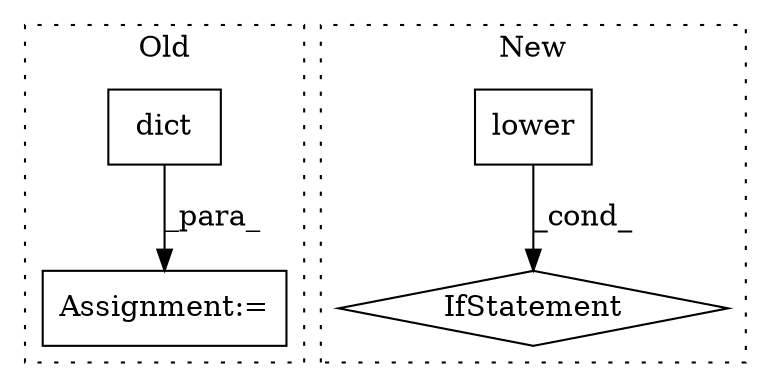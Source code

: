 digraph G {
subgraph cluster0 {
1 [label="dict" a="32" s="1917" l="6" shape="box"];
4 [label="Assignment:=" a="7" s="1888" l="1" shape="box"];
label = "Old";
style="dotted";
}
subgraph cluster1 {
2 [label="lower" a="32" s="1515" l="7" shape="box"];
3 [label="IfStatement" a="25" s="2063,2072" l="4,2" shape="diamond"];
label = "New";
style="dotted";
}
1 -> 4 [label="_para_"];
2 -> 3 [label="_cond_"];
}